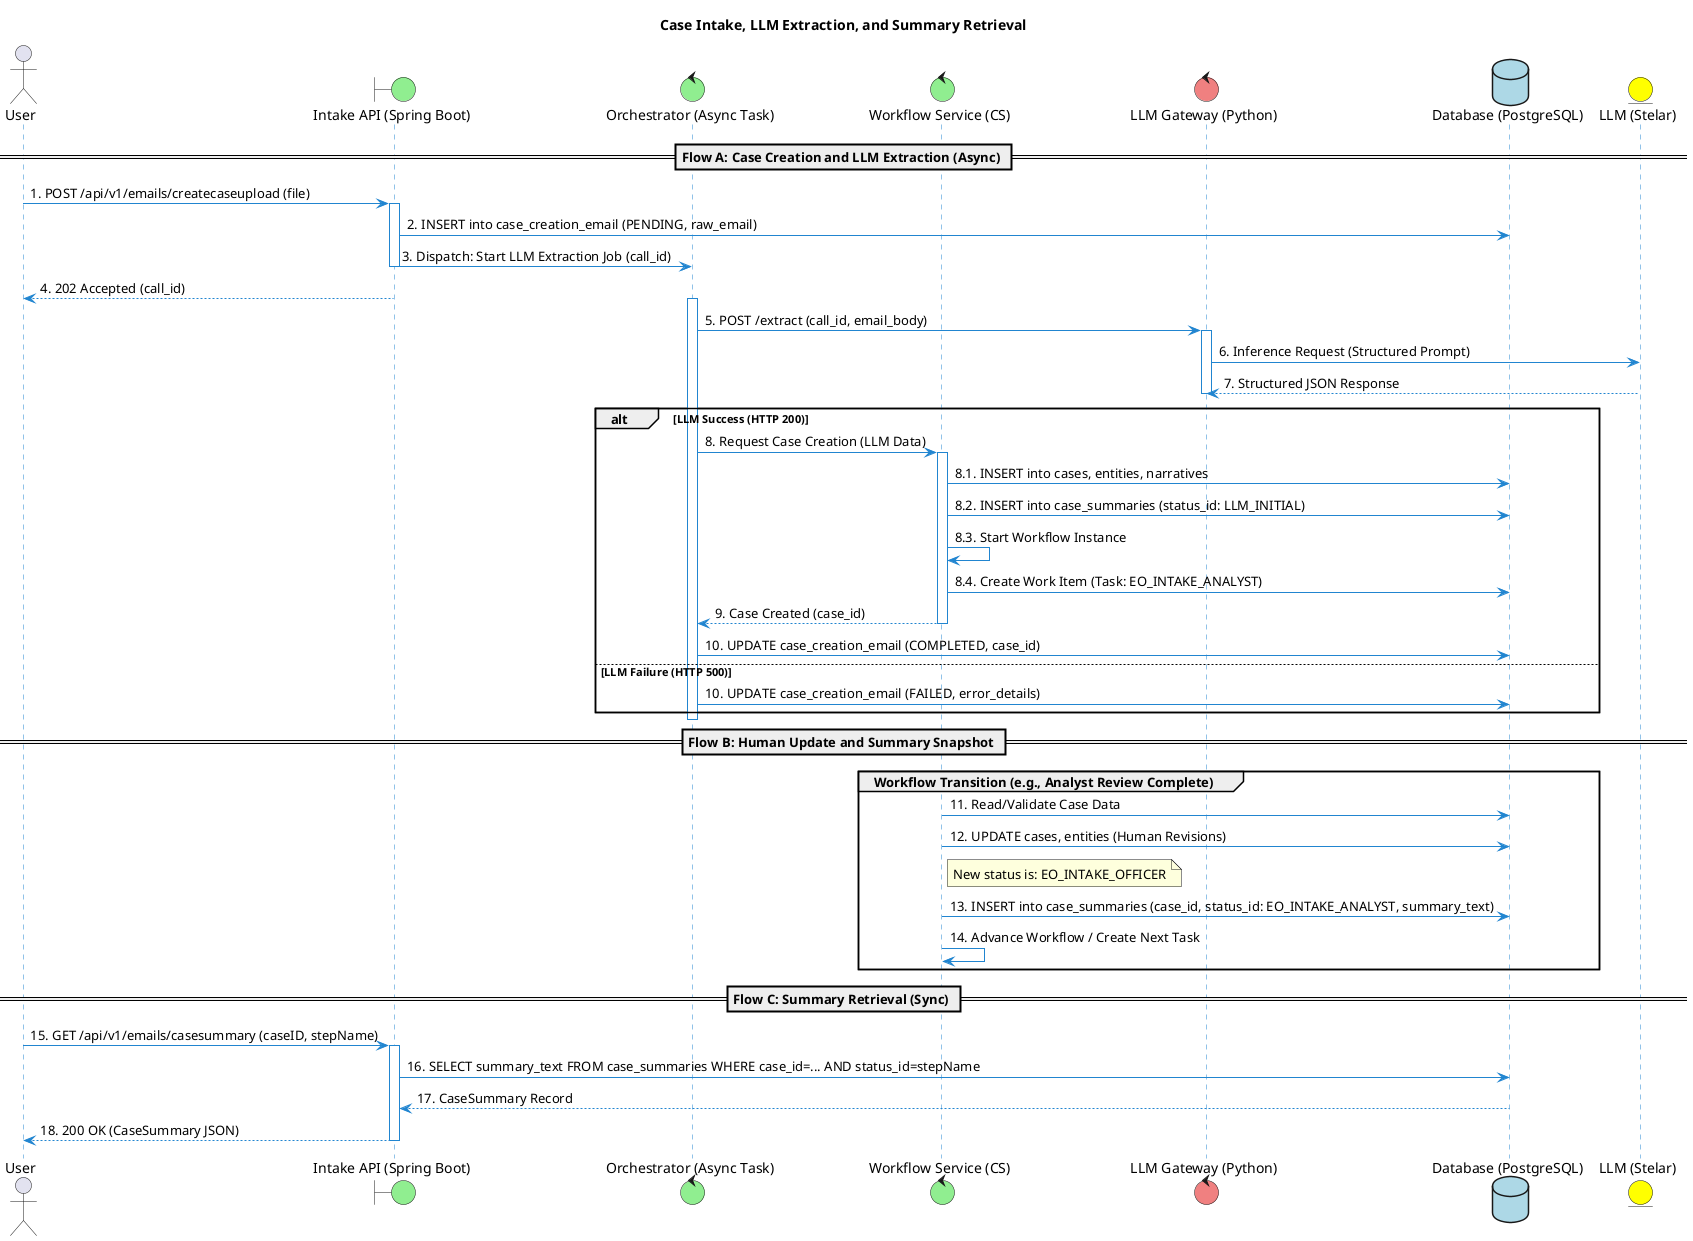 @startuml
skinparam sequence {
    ArrowColor #2185D0
    LifeLineBorderColor #2185D0
    ParticipantBorderColor #2185D0
    ParticipantBackgroundColor #E6F3FF
}

title Case Intake, LLM Extraction, and Summary Retrieval

actor User as U

boundary "Intake API (Spring Boot)" as API #LightGreen
control "Orchestrator (Async Task)" as ORCH #LightGreen
control "Workflow Service (CS)" as WF #LightGreen
control "LLM Gateway (Python)" as LLMG #LightCoral
database "Database (PostgreSQL)" as DB #LightBlue
entity "LLM (Stelar)" as LLM #Yellow

== Flow A: Case Creation and LLM Extraction (Async) ==
U -> API: 1. POST /api/v1/emails/createcaseupload (file)
activate API
API -> DB: 2. INSERT into case_creation_email (PENDING, raw_email)
API -> ORCH: 3. Dispatch: Start LLM Extraction Job (call_id)
deactivate API
U <-- API: 4. 202 Accepted (call_id)

activate ORCH
ORCH -> LLMG: 5. POST /extract (call_id, email_body)
activate LLMG
LLMG -> LLM: 6. Inference Request (Structured Prompt)
LLM --> LLMG: 7. Structured JSON Response
deactivate LLMG

alt LLM Success (HTTP 200)
    ORCH -> WF: 8. Request Case Creation (LLM Data)
    activate WF
    WF -> DB: 8.1. INSERT into cases, entities, narratives
    WF -> DB: 8.2. INSERT into case_summaries (status_id: LLM_INITIAL)
    WF -> WF: 8.3. Start Workflow Instance
    WF -> DB: 8.4. Create Work Item (Task: EO_INTAKE_ANALYST)
    ORCH <-- WF: 9. Case Created (case_id)
    deactivate WF
    ORCH -> DB: 10. UPDATE case_creation_email (COMPLETED, case_id)
else LLM Failure (HTTP 500)
    ORCH -> DB: 10. UPDATE case_creation_email (FAILED, error_details)
end

deactivate ORCH

== Flow B: Human Update and Summary Snapshot ==
group Workflow Transition (e.g., Analyst Review Complete)
    WF -> DB: 11. Read/Validate Case Data
    WF -> DB: 12. UPDATE cases, entities (Human Revisions)
    note right of WF: New status is: EO_INTAKE_OFFICER
    WF -> DB: 13. INSERT into case_summaries (case_id, status_id: EO_INTAKE_ANALYST, summary_text)
    WF -> WF: 14. Advance Workflow / Create Next Task
end

== Flow C: Summary Retrieval (Sync) ==
U -> API: 15. GET /api/v1/emails/casesummary (caseID, stepName)
activate API
API -> DB: 16. SELECT summary_text FROM case_summaries WHERE case_id=... AND status_id=stepName
DB --> API: 17. CaseSummary Record
API --> U: 18. 200 OK (CaseSummary JSON)
deactivate API
@enduml